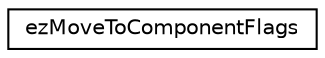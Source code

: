 digraph "Graphical Class Hierarchy"
{
 // LATEX_PDF_SIZE
  edge [fontname="Helvetica",fontsize="10",labelfontname="Helvetica",labelfontsize="10"];
  node [fontname="Helvetica",fontsize="10",shape=record];
  rankdir="LR";
  Node0 [label="ezMoveToComponentFlags",height=0.2,width=0.4,color="black", fillcolor="white", style="filled",URL="$d6/de0/structez_move_to_component_flags.htm",tooltip=" "];
}
